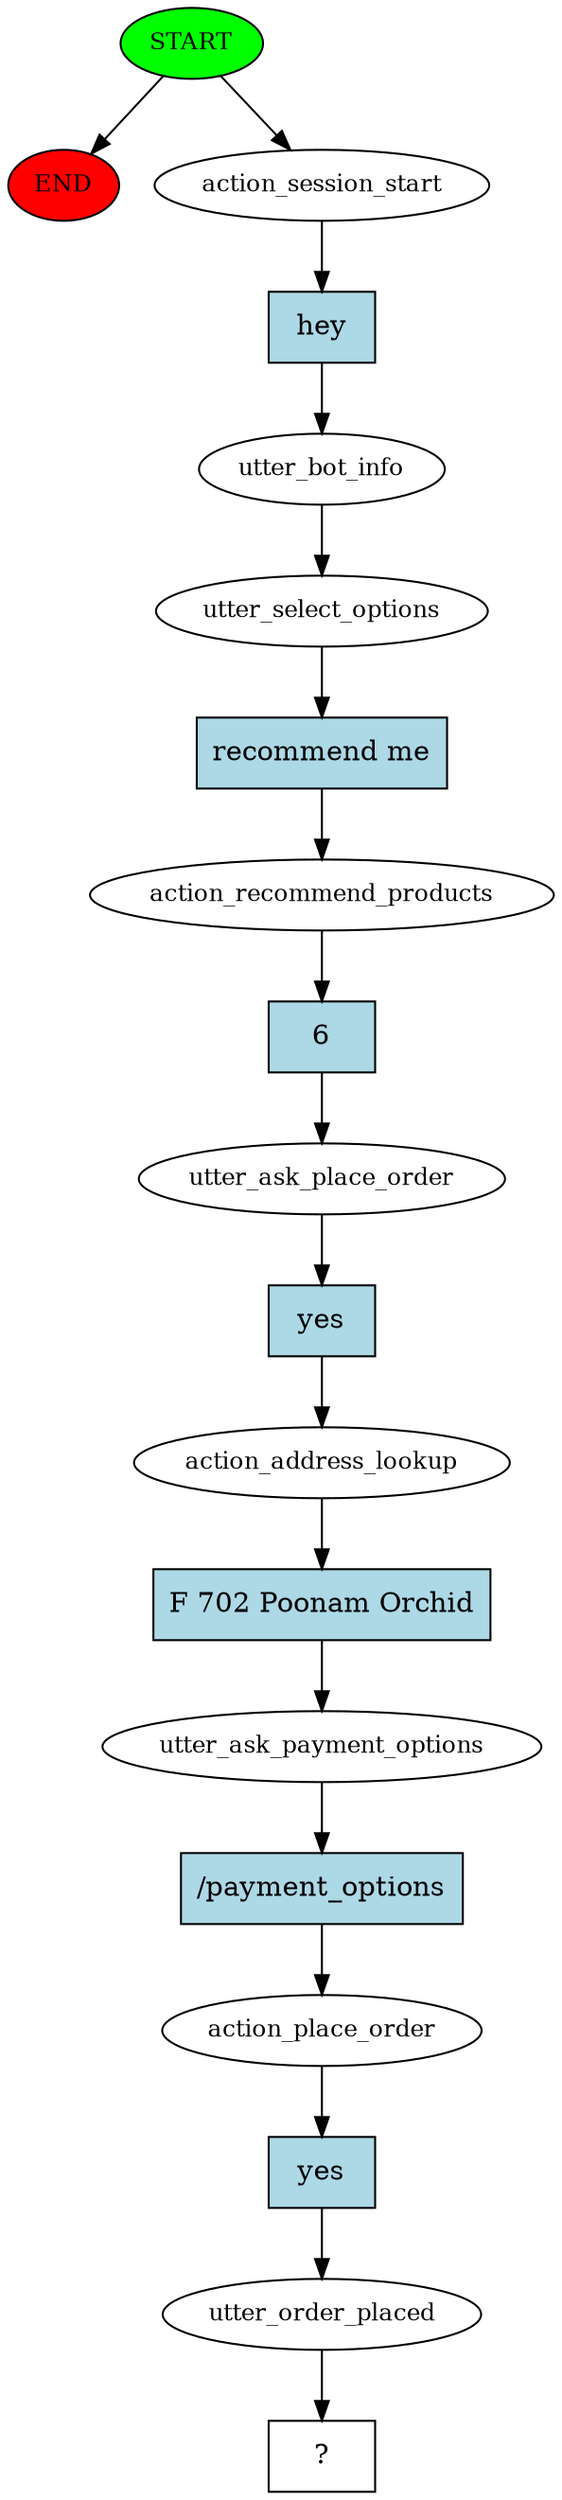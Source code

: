 digraph  {
0 [class="start active", fillcolor=green, fontsize=12, label=START, style=filled];
"-1" [class=end, fillcolor=red, fontsize=12, label=END, style=filled];
1 [class=active, fontsize=12, label=action_session_start];
2 [class=active, fontsize=12, label=utter_bot_info];
3 [class=active, fontsize=12, label=utter_select_options];
4 [class=active, fontsize=12, label=action_recommend_products];
5 [class=active, fontsize=12, label=utter_ask_place_order];
6 [class=active, fontsize=12, label=action_address_lookup];
7 [class=active, fontsize=12, label=utter_ask_payment_options];
8 [class=active, fontsize=12, label=action_place_order];
9 [class=active, fontsize=12, label=utter_order_placed];
10 [class="intent dashed active", label="  ?  ", shape=rect];
11 [class="intent active", fillcolor=lightblue, label=hey, shape=rect, style=filled];
12 [class="intent active", fillcolor=lightblue, label="recommend me", shape=rect, style=filled];
13 [class="intent active", fillcolor=lightblue, label=6, shape=rect, style=filled];
14 [class="intent active", fillcolor=lightblue, label=yes, shape=rect, style=filled];
15 [class="intent active", fillcolor=lightblue, label="F 702 Poonam Orchid", shape=rect, style=filled];
16 [class="intent active", fillcolor=lightblue, label="/payment_options", shape=rect, style=filled];
17 [class="intent active", fillcolor=lightblue, label=yes, shape=rect, style=filled];
0 -> "-1"  [class="", key=NONE, label=""];
0 -> 1  [class=active, key=NONE, label=""];
1 -> 11  [class=active, key=0];
2 -> 3  [class=active, key=NONE, label=""];
3 -> 12  [class=active, key=0];
4 -> 13  [class=active, key=0];
5 -> 14  [class=active, key=0];
6 -> 15  [class=active, key=0];
7 -> 16  [class=active, key=0];
8 -> 17  [class=active, key=0];
9 -> 10  [class=active, key=NONE, label=""];
11 -> 2  [class=active, key=0];
12 -> 4  [class=active, key=0];
13 -> 5  [class=active, key=0];
14 -> 6  [class=active, key=0];
15 -> 7  [class=active, key=0];
16 -> 8  [class=active, key=0];
17 -> 9  [class=active, key=0];
}

